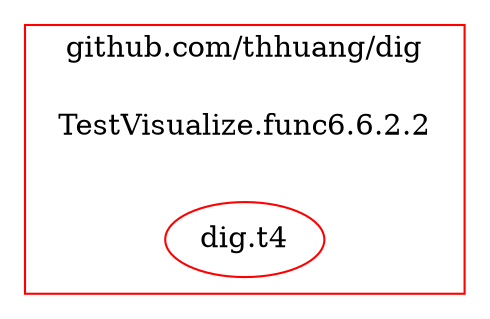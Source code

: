 digraph {
	rankdir=RL;
	graph [compound=true];
	
		subgraph cluster_0 {
			label = "github.com/thhuang/dig";
			constructor_0 [shape=plaintext label="TestVisualize.func6.6.2.2"];
			color=red;
			"dig.t4" [label=<dig.t4>];
			
		}
		
		
	"dig.t4" [color=red];
	
}